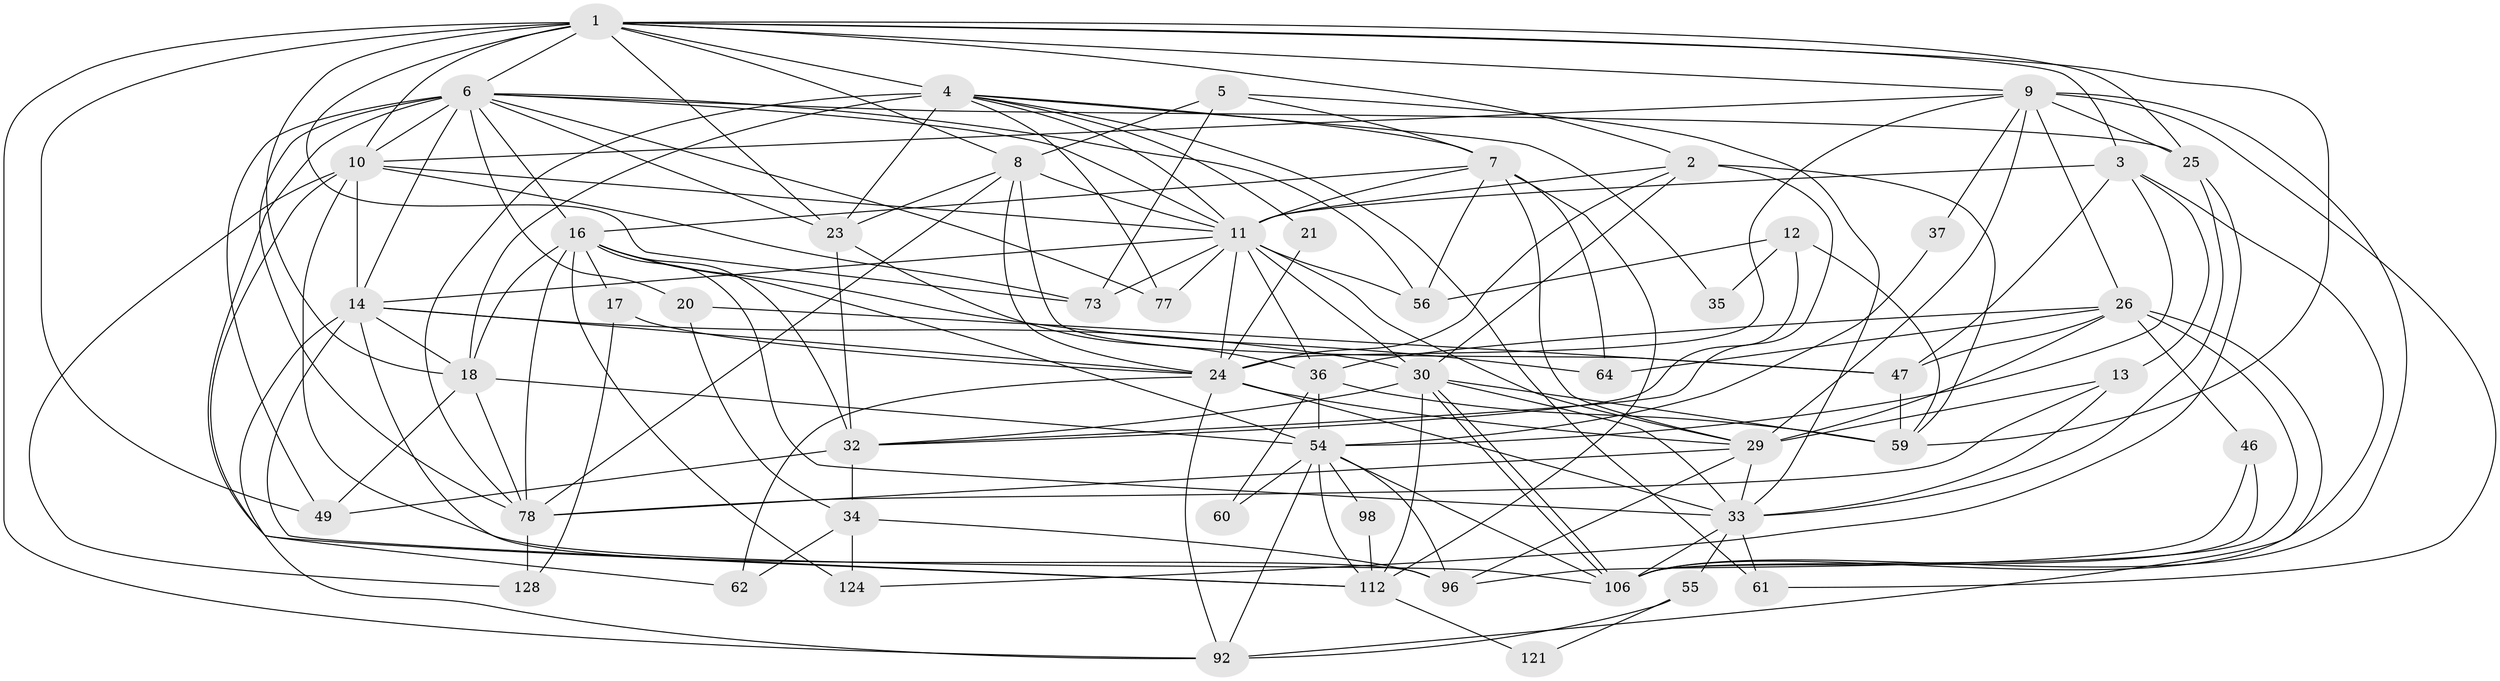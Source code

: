 // original degree distribution, {7: 0.014925373134328358, 4: 0.23880597014925373, 2: 0.11194029850746269, 5: 0.20149253731343283, 6: 0.11194029850746269, 3: 0.30597014925373134, 8: 0.014925373134328358}
// Generated by graph-tools (version 1.1) at 2025/18/03/04/25 18:18:52]
// undirected, 53 vertices, 161 edges
graph export_dot {
graph [start="1"]
  node [color=gray90,style=filled];
  1 [super="+51+105"];
  2 [super="+31+100"];
  3 [super="+41"];
  4 [super="+76"];
  5 [super="+67"];
  6 [super="+48+69"];
  7 [super="+102+107"];
  8 [super="+120+85+40"];
  9 [super="+28+80"];
  10 [super="+57"];
  11 [super="+52+15"];
  12;
  13;
  14 [super="+22"];
  16 [super="+19+65+117+50"];
  17;
  18 [super="+27+44"];
  20;
  21;
  23 [super="+101"];
  24 [super="+42+113"];
  25;
  26 [super="+75"];
  29 [super="+43"];
  30 [super="+119+39"];
  32 [super="+53+111+83+131"];
  33 [super="+74+63"];
  34 [super="+66"];
  35;
  36 [super="+45"];
  37;
  46;
  47;
  49 [super="+86"];
  54 [super="+81+122"];
  55;
  56;
  59 [super="+72"];
  60;
  61;
  62;
  64;
  73;
  77;
  78 [super="+95"];
  92 [super="+127"];
  96 [super="+114"];
  98;
  106 [super="+110"];
  112 [super="+126+115"];
  121;
  124;
  128;
  1 -- 49 [weight=2];
  1 -- 3;
  1 -- 2;
  1 -- 4 [weight=3];
  1 -- 73;
  1 -- 18 [weight=2];
  1 -- 23;
  1 -- 25;
  1 -- 8;
  1 -- 59;
  1 -- 92;
  1 -- 9;
  1 -- 6 [weight=2];
  1 -- 10 [weight=2];
  2 -- 30;
  2 -- 59;
  2 -- 32 [weight=2];
  2 -- 24;
  2 -- 11 [weight=2];
  3 -- 47;
  3 -- 54;
  3 -- 106;
  3 -- 13;
  3 -- 11 [weight=2];
  4 -- 18;
  4 -- 23;
  4 -- 35;
  4 -- 7;
  4 -- 77;
  4 -- 21;
  4 -- 61;
  4 -- 78;
  4 -- 11;
  5 -- 73;
  5 -- 8 [weight=2];
  5 -- 33;
  5 -- 7;
  6 -- 112;
  6 -- 20;
  6 -- 25;
  6 -- 77;
  6 -- 14 [weight=2];
  6 -- 49;
  6 -- 23;
  6 -- 56;
  6 -- 16;
  6 -- 10;
  6 -- 78 [weight=2];
  6 -- 11;
  7 -- 112;
  7 -- 29;
  7 -- 56;
  7 -- 16;
  7 -- 11 [weight=2];
  7 -- 64;
  8 -- 24;
  8 -- 78 [weight=2];
  8 -- 47;
  8 -- 11;
  8 -- 23;
  9 -- 24;
  9 -- 10;
  9 -- 37;
  9 -- 106;
  9 -- 61;
  9 -- 25;
  9 -- 26;
  9 -- 29;
  10 -- 128;
  10 -- 73;
  10 -- 11;
  10 -- 106;
  10 -- 62;
  10 -- 14;
  11 -- 36;
  11 -- 73;
  11 -- 77;
  11 -- 30;
  11 -- 14;
  11 -- 24;
  11 -- 56;
  11 -- 29;
  12 -- 56;
  12 -- 59;
  12 -- 35;
  12 -- 32;
  13 -- 29;
  13 -- 33;
  13 -- 78;
  14 -- 92;
  14 -- 96 [weight=2];
  14 -- 112;
  14 -- 18;
  14 -- 24;
  14 -- 30;
  16 -- 64;
  16 -- 33;
  16 -- 32;
  16 -- 17;
  16 -- 18;
  16 -- 124;
  16 -- 54;
  16 -- 78;
  17 -- 128;
  17 -- 24;
  18 -- 49;
  18 -- 54;
  18 -- 78;
  20 -- 47;
  20 -- 34;
  21 -- 24;
  23 -- 36;
  23 -- 32;
  24 -- 33;
  24 -- 92;
  24 -- 62;
  24 -- 29;
  25 -- 124;
  25 -- 33;
  26 -- 36;
  26 -- 46 [weight=2];
  26 -- 64;
  26 -- 106;
  26 -- 92;
  26 -- 47;
  26 -- 29 [weight=2];
  29 -- 96;
  29 -- 33;
  29 -- 78;
  30 -- 106;
  30 -- 106;
  30 -- 33;
  30 -- 59;
  30 -- 112 [weight=2];
  30 -- 32;
  32 -- 34 [weight=2];
  32 -- 49 [weight=2];
  33 -- 61;
  33 -- 55;
  33 -- 106;
  34 -- 62;
  34 -- 96;
  34 -- 124;
  36 -- 59 [weight=2];
  36 -- 60;
  36 -- 54;
  37 -- 54;
  46 -- 96;
  46 -- 106;
  47 -- 59;
  54 -- 60;
  54 -- 96;
  54 -- 106;
  54 -- 98;
  54 -- 92;
  54 -- 112;
  55 -- 121;
  55 -- 92;
  78 -- 128;
  98 -- 112;
  112 -- 121;
}

